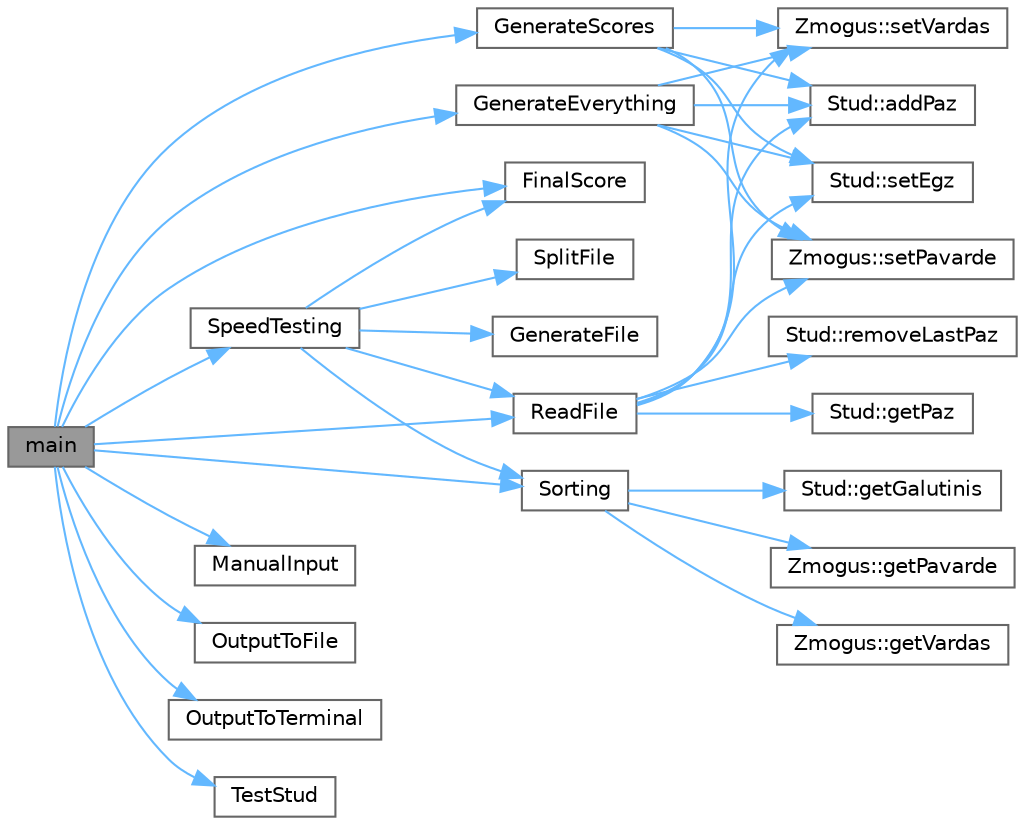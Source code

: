 digraph "main"
{
 // LATEX_PDF_SIZE
  bgcolor="transparent";
  edge [fontname=Helvetica,fontsize=10,labelfontname=Helvetica,labelfontsize=10];
  node [fontname=Helvetica,fontsize=10,shape=box,height=0.2,width=0.4];
  rankdir="LR";
  Node1 [id="Node000001",label="main",height=0.2,width=0.4,color="gray40", fillcolor="grey60", style="filled", fontcolor="black",tooltip=" "];
  Node1 -> Node2 [id="edge1_Node000001_Node000002",color="steelblue1",style="solid",tooltip=" "];
  Node2 [id="Node000002",label="FinalScore",height=0.2,width=0.4,color="grey40", fillcolor="white", style="filled",URL="$functions_8h.html#a3a1d305f378b3efa8cf1e99379ac50d3",tooltip=" "];
  Node1 -> Node3 [id="edge2_Node000001_Node000003",color="steelblue1",style="solid",tooltip=" "];
  Node3 [id="Node000003",label="GenerateEverything",height=0.2,width=0.4,color="grey40", fillcolor="white", style="filled",URL="$functions_8h.html#aafc88307915ae13fe05939c131f8b6bc",tooltip=" "];
  Node3 -> Node4 [id="edge3_Node000003_Node000004",color="steelblue1",style="solid",tooltip=" "];
  Node4 [id="Node000004",label="Stud::addPaz",height=0.2,width=0.4,color="grey40", fillcolor="white", style="filled",URL="$class_stud.html#acbfb081c993f6482c59cb57d449c4c5e",tooltip=" "];
  Node3 -> Node5 [id="edge4_Node000003_Node000005",color="steelblue1",style="solid",tooltip=" "];
  Node5 [id="Node000005",label="Stud::setEgz",height=0.2,width=0.4,color="grey40", fillcolor="white", style="filled",URL="$class_stud.html#a4d3c5d9554efdc1f68d66958375e71e0",tooltip=" "];
  Node3 -> Node6 [id="edge5_Node000003_Node000006",color="steelblue1",style="solid",tooltip=" "];
  Node6 [id="Node000006",label="Zmogus::setPavarde",height=0.2,width=0.4,color="grey40", fillcolor="white", style="filled",URL="$class_zmogus.html#ac34eb9eb78f1c75080df7230ca61f2d2",tooltip=" "];
  Node3 -> Node7 [id="edge6_Node000003_Node000007",color="steelblue1",style="solid",tooltip=" "];
  Node7 [id="Node000007",label="Zmogus::setVardas",height=0.2,width=0.4,color="grey40", fillcolor="white", style="filled",URL="$class_zmogus.html#a2158d2752cd52e970ac4c809446e9d8b",tooltip=" "];
  Node1 -> Node8 [id="edge7_Node000001_Node000008",color="steelblue1",style="solid",tooltip=" "];
  Node8 [id="Node000008",label="GenerateScores",height=0.2,width=0.4,color="grey40", fillcolor="white", style="filled",URL="$functions_8h.html#a9c06d4f93ec8894d08362db40e310362",tooltip=" "];
  Node8 -> Node4 [id="edge8_Node000008_Node000004",color="steelblue1",style="solid",tooltip=" "];
  Node8 -> Node5 [id="edge9_Node000008_Node000005",color="steelblue1",style="solid",tooltip=" "];
  Node8 -> Node6 [id="edge10_Node000008_Node000006",color="steelblue1",style="solid",tooltip=" "];
  Node8 -> Node7 [id="edge11_Node000008_Node000007",color="steelblue1",style="solid",tooltip=" "];
  Node1 -> Node9 [id="edge12_Node000001_Node000009",color="steelblue1",style="solid",tooltip=" "];
  Node9 [id="Node000009",label="ManualInput",height=0.2,width=0.4,color="grey40", fillcolor="white", style="filled",URL="$functions_8h.html#a25802cd098c0d98a92595d549bc40fec",tooltip=" "];
  Node1 -> Node10 [id="edge13_Node000001_Node000010",color="steelblue1",style="solid",tooltip=" "];
  Node10 [id="Node000010",label="OutputToFile",height=0.2,width=0.4,color="grey40", fillcolor="white", style="filled",URL="$functions_8h.html#afeeefbd9055158b13997f50d7b851b95",tooltip=" "];
  Node1 -> Node11 [id="edge14_Node000001_Node000011",color="steelblue1",style="solid",tooltip=" "];
  Node11 [id="Node000011",label="OutputToTerminal",height=0.2,width=0.4,color="grey40", fillcolor="white", style="filled",URL="$functions_8h.html#ab29d065e680921bf8f5dff9d3fad63a8",tooltip=" "];
  Node1 -> Node12 [id="edge15_Node000001_Node000012",color="steelblue1",style="solid",tooltip=" "];
  Node12 [id="Node000012",label="ReadFile",height=0.2,width=0.4,color="grey40", fillcolor="white", style="filled",URL="$functions_8h.html#ac1be372811ceda50183db8795ddaf219",tooltip=" "];
  Node12 -> Node4 [id="edge16_Node000012_Node000004",color="steelblue1",style="solid",tooltip=" "];
  Node12 -> Node13 [id="edge17_Node000012_Node000013",color="steelblue1",style="solid",tooltip=" "];
  Node13 [id="Node000013",label="Stud::getPaz",height=0.2,width=0.4,color="grey40", fillcolor="white", style="filled",URL="$class_stud.html#aa6575230afb3ea980563b2cb039bd4c9",tooltip=" "];
  Node12 -> Node14 [id="edge18_Node000012_Node000014",color="steelblue1",style="solid",tooltip=" "];
  Node14 [id="Node000014",label="Stud::removeLastPaz",height=0.2,width=0.4,color="grey40", fillcolor="white", style="filled",URL="$class_stud.html#ac8b2e8ca576f42a8446fac6d745947aa",tooltip=" "];
  Node12 -> Node5 [id="edge19_Node000012_Node000005",color="steelblue1",style="solid",tooltip=" "];
  Node12 -> Node6 [id="edge20_Node000012_Node000006",color="steelblue1",style="solid",tooltip=" "];
  Node12 -> Node7 [id="edge21_Node000012_Node000007",color="steelblue1",style="solid",tooltip=" "];
  Node1 -> Node15 [id="edge22_Node000001_Node000015",color="steelblue1",style="solid",tooltip=" "];
  Node15 [id="Node000015",label="Sorting",height=0.2,width=0.4,color="grey40", fillcolor="white", style="filled",URL="$functions_8h.html#a9a8228525c154b5f1eceb473572afe08",tooltip=" "];
  Node15 -> Node16 [id="edge23_Node000015_Node000016",color="steelblue1",style="solid",tooltip=" "];
  Node16 [id="Node000016",label="Stud::getGalutinis",height=0.2,width=0.4,color="grey40", fillcolor="white", style="filled",URL="$class_stud.html#a45c7d38ccc4203365b448101344ba4e2",tooltip=" "];
  Node15 -> Node17 [id="edge24_Node000015_Node000017",color="steelblue1",style="solid",tooltip=" "];
  Node17 [id="Node000017",label="Zmogus::getPavarde",height=0.2,width=0.4,color="grey40", fillcolor="white", style="filled",URL="$class_zmogus.html#a11ee9ac120fbb7d6a4e1f4da3a602b63",tooltip=" "];
  Node15 -> Node18 [id="edge25_Node000015_Node000018",color="steelblue1",style="solid",tooltip=" "];
  Node18 [id="Node000018",label="Zmogus::getVardas",height=0.2,width=0.4,color="grey40", fillcolor="white", style="filled",URL="$class_zmogus.html#aaea44664c236e2fadf022f3821862499",tooltip=" "];
  Node1 -> Node19 [id="edge26_Node000001_Node000019",color="steelblue1",style="solid",tooltip=" "];
  Node19 [id="Node000019",label="SpeedTesting",height=0.2,width=0.4,color="grey40", fillcolor="white", style="filled",URL="$functions_8h.html#a9bf76230fb2862461fb6032819fdb096",tooltip=" "];
  Node19 -> Node2 [id="edge27_Node000019_Node000002",color="steelblue1",style="solid",tooltip=" "];
  Node19 -> Node20 [id="edge28_Node000019_Node000020",color="steelblue1",style="solid",tooltip=" "];
  Node20 [id="Node000020",label="GenerateFile",height=0.2,width=0.4,color="grey40", fillcolor="white", style="filled",URL="$functions_8h.html#a0d5828f70790f70e2a562f3faa1cd0e0",tooltip=" "];
  Node19 -> Node12 [id="edge29_Node000019_Node000012",color="steelblue1",style="solid",tooltip=" "];
  Node19 -> Node15 [id="edge30_Node000019_Node000015",color="steelblue1",style="solid",tooltip=" "];
  Node19 -> Node21 [id="edge31_Node000019_Node000021",color="steelblue1",style="solid",tooltip=" "];
  Node21 [id="Node000021",label="SplitFile",height=0.2,width=0.4,color="grey40", fillcolor="white", style="filled",URL="$functions_8h.html#a9a0110ef3a6607021645e91e87b150ce",tooltip=" "];
  Node1 -> Node22 [id="edge32_Node000001_Node000022",color="steelblue1",style="solid",tooltip=" "];
  Node22 [id="Node000022",label="TestStud",height=0.2,width=0.4,color="grey40", fillcolor="white", style="filled",URL="$functions_8h.html#a5995a575e504d5fa072267b51ab96704",tooltip=" "];
}

